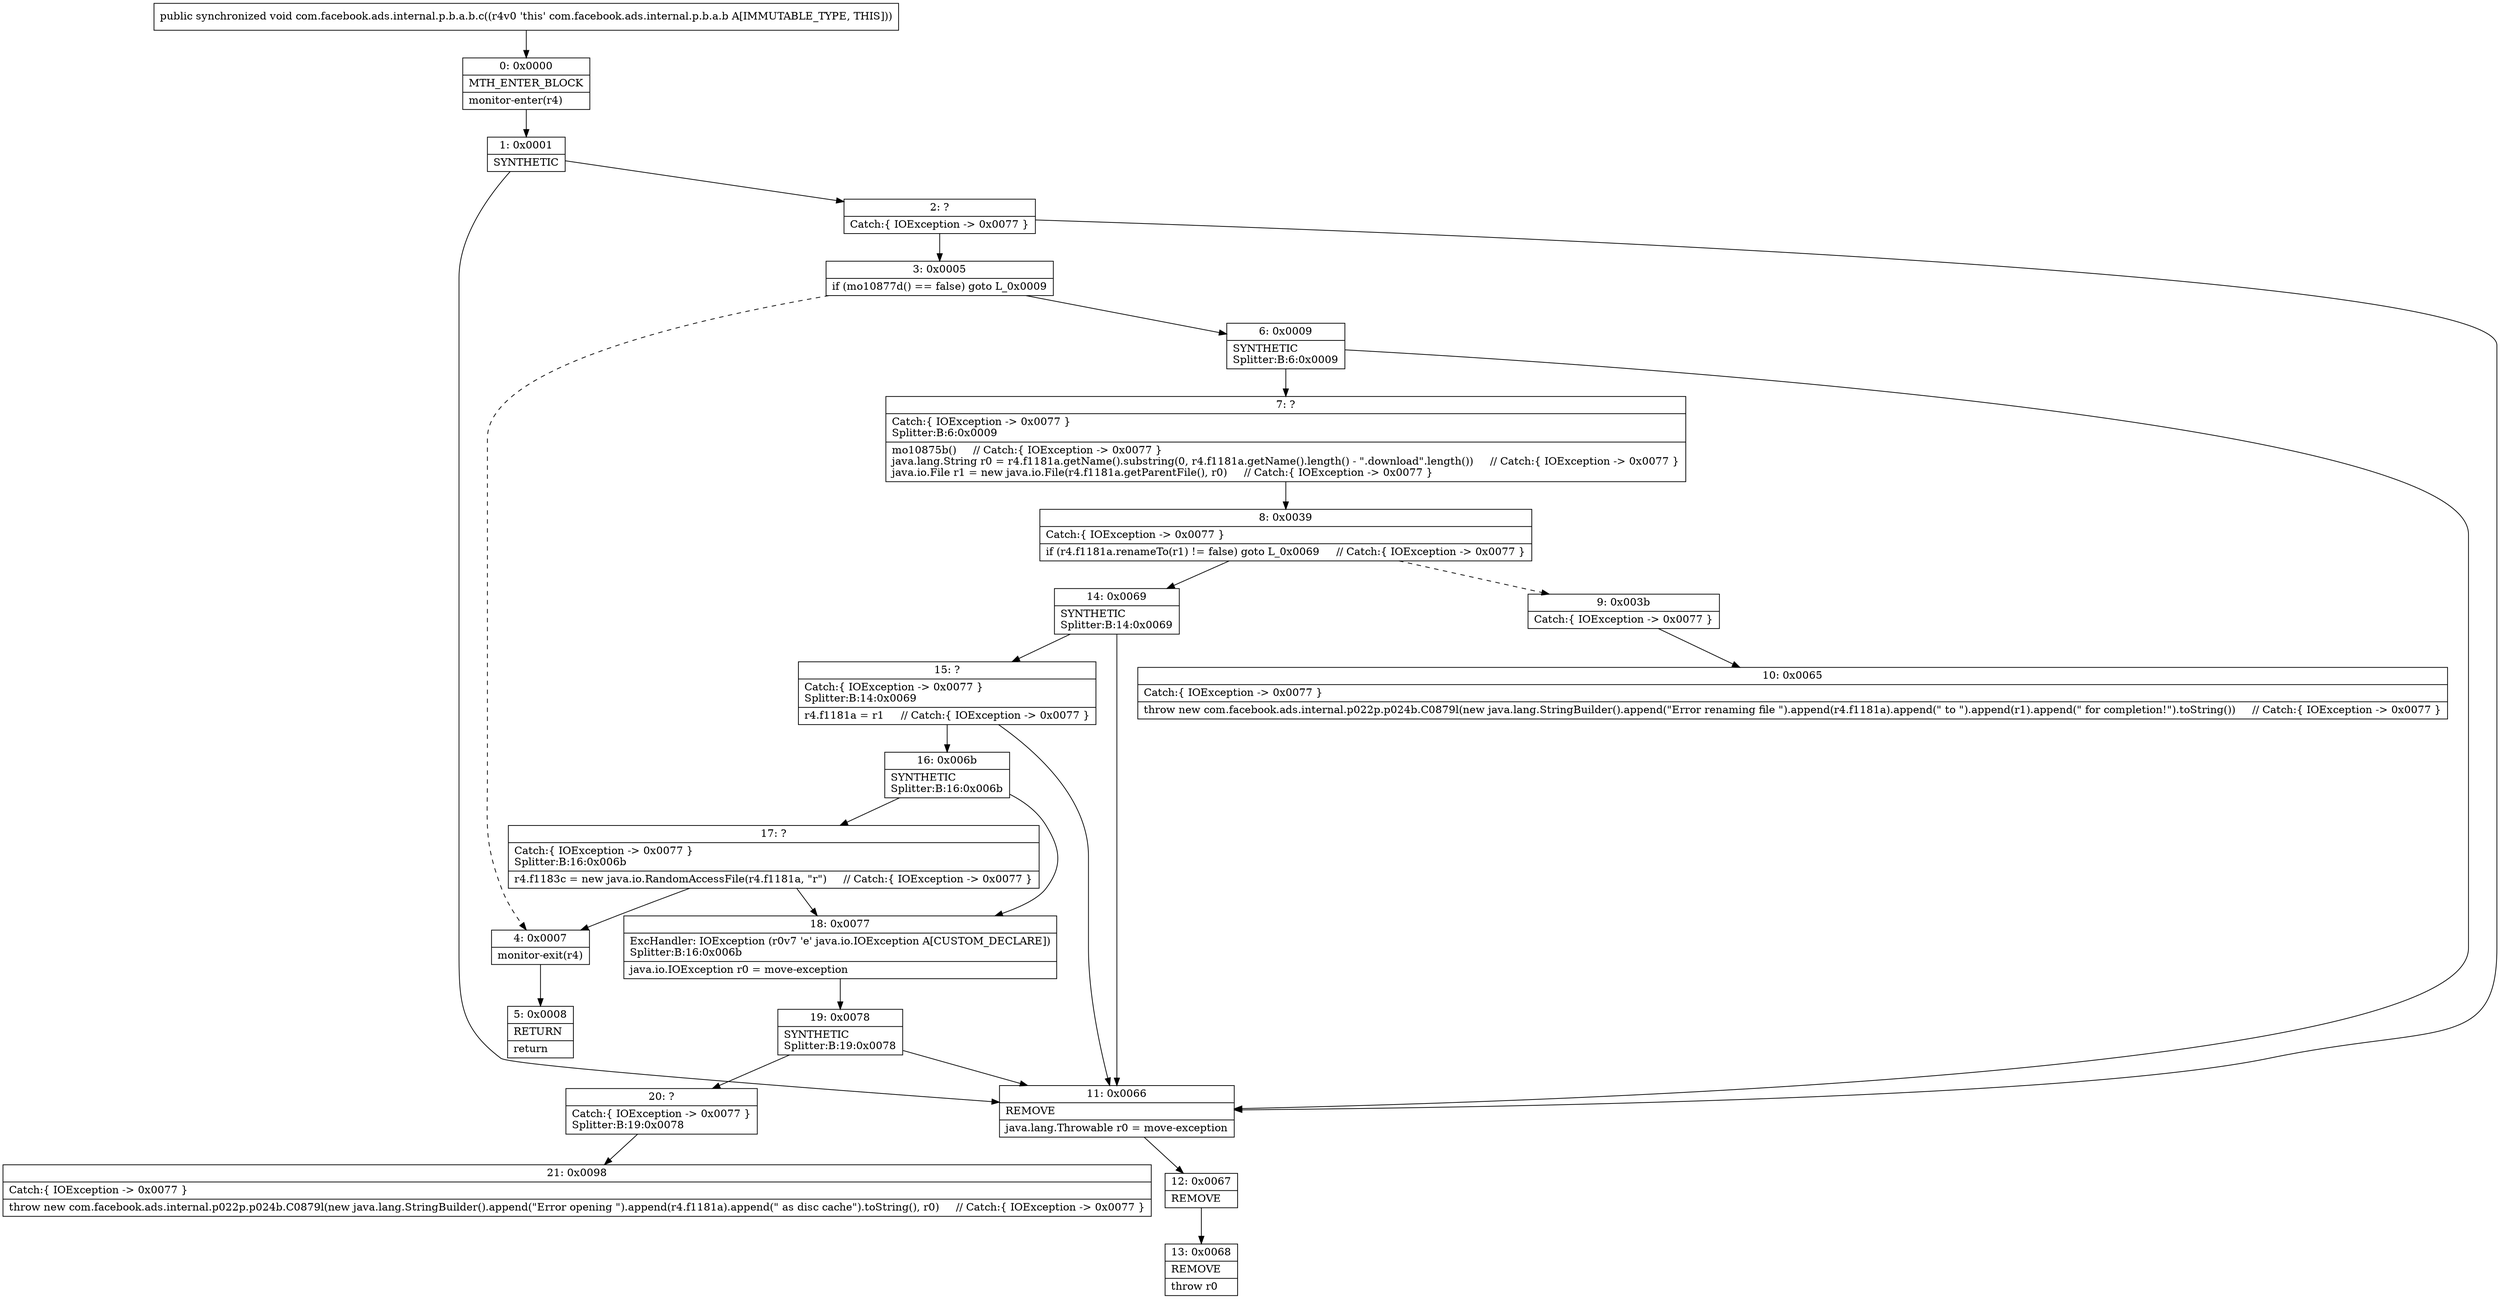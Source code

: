 digraph "CFG forcom.facebook.ads.internal.p.b.a.b.c()V" {
Node_0 [shape=record,label="{0\:\ 0x0000|MTH_ENTER_BLOCK\l|monitor\-enter(r4)\l}"];
Node_1 [shape=record,label="{1\:\ 0x0001|SYNTHETIC\l}"];
Node_2 [shape=record,label="{2\:\ ?|Catch:\{ IOException \-\> 0x0077 \}\l}"];
Node_3 [shape=record,label="{3\:\ 0x0005|if (mo10877d() == false) goto L_0x0009\l}"];
Node_4 [shape=record,label="{4\:\ 0x0007|monitor\-exit(r4)\l}"];
Node_5 [shape=record,label="{5\:\ 0x0008|RETURN\l|return\l}"];
Node_6 [shape=record,label="{6\:\ 0x0009|SYNTHETIC\lSplitter:B:6:0x0009\l}"];
Node_7 [shape=record,label="{7\:\ ?|Catch:\{ IOException \-\> 0x0077 \}\lSplitter:B:6:0x0009\l|mo10875b()     \/\/ Catch:\{ IOException \-\> 0x0077 \}\ljava.lang.String r0 = r4.f1181a.getName().substring(0, r4.f1181a.getName().length() \- \".download\".length())     \/\/ Catch:\{ IOException \-\> 0x0077 \}\ljava.io.File r1 = new java.io.File(r4.f1181a.getParentFile(), r0)     \/\/ Catch:\{ IOException \-\> 0x0077 \}\l}"];
Node_8 [shape=record,label="{8\:\ 0x0039|Catch:\{ IOException \-\> 0x0077 \}\l|if (r4.f1181a.renameTo(r1) != false) goto L_0x0069     \/\/ Catch:\{ IOException \-\> 0x0077 \}\l}"];
Node_9 [shape=record,label="{9\:\ 0x003b|Catch:\{ IOException \-\> 0x0077 \}\l}"];
Node_10 [shape=record,label="{10\:\ 0x0065|Catch:\{ IOException \-\> 0x0077 \}\l|throw new com.facebook.ads.internal.p022p.p024b.C0879l(new java.lang.StringBuilder().append(\"Error renaming file \").append(r4.f1181a).append(\" to \").append(r1).append(\" for completion!\").toString())     \/\/ Catch:\{ IOException \-\> 0x0077 \}\l}"];
Node_11 [shape=record,label="{11\:\ 0x0066|REMOVE\l|java.lang.Throwable r0 = move\-exception\l}"];
Node_12 [shape=record,label="{12\:\ 0x0067|REMOVE\l}"];
Node_13 [shape=record,label="{13\:\ 0x0068|REMOVE\l|throw r0\l}"];
Node_14 [shape=record,label="{14\:\ 0x0069|SYNTHETIC\lSplitter:B:14:0x0069\l}"];
Node_15 [shape=record,label="{15\:\ ?|Catch:\{ IOException \-\> 0x0077 \}\lSplitter:B:14:0x0069\l|r4.f1181a = r1     \/\/ Catch:\{ IOException \-\> 0x0077 \}\l}"];
Node_16 [shape=record,label="{16\:\ 0x006b|SYNTHETIC\lSplitter:B:16:0x006b\l}"];
Node_17 [shape=record,label="{17\:\ ?|Catch:\{ IOException \-\> 0x0077 \}\lSplitter:B:16:0x006b\l|r4.f1183c = new java.io.RandomAccessFile(r4.f1181a, \"r\")     \/\/ Catch:\{ IOException \-\> 0x0077 \}\l}"];
Node_18 [shape=record,label="{18\:\ 0x0077|ExcHandler: IOException (r0v7 'e' java.io.IOException A[CUSTOM_DECLARE])\lSplitter:B:16:0x006b\l|java.io.IOException r0 = move\-exception\l}"];
Node_19 [shape=record,label="{19\:\ 0x0078|SYNTHETIC\lSplitter:B:19:0x0078\l}"];
Node_20 [shape=record,label="{20\:\ ?|Catch:\{ IOException \-\> 0x0077 \}\lSplitter:B:19:0x0078\l}"];
Node_21 [shape=record,label="{21\:\ 0x0098|Catch:\{ IOException \-\> 0x0077 \}\l|throw new com.facebook.ads.internal.p022p.p024b.C0879l(new java.lang.StringBuilder().append(\"Error opening \").append(r4.f1181a).append(\" as disc cache\").toString(), r0)     \/\/ Catch:\{ IOException \-\> 0x0077 \}\l}"];
MethodNode[shape=record,label="{public synchronized void com.facebook.ads.internal.p.b.a.b.c((r4v0 'this' com.facebook.ads.internal.p.b.a.b A[IMMUTABLE_TYPE, THIS])) }"];
MethodNode -> Node_0;
Node_0 -> Node_1;
Node_1 -> Node_2;
Node_1 -> Node_11;
Node_2 -> Node_11;
Node_2 -> Node_3;
Node_3 -> Node_4[style=dashed];
Node_3 -> Node_6;
Node_4 -> Node_5;
Node_6 -> Node_7;
Node_6 -> Node_11;
Node_7 -> Node_8;
Node_8 -> Node_9[style=dashed];
Node_8 -> Node_14;
Node_9 -> Node_10;
Node_11 -> Node_12;
Node_12 -> Node_13;
Node_14 -> Node_15;
Node_14 -> Node_11;
Node_15 -> Node_16;
Node_15 -> Node_11;
Node_16 -> Node_17;
Node_16 -> Node_18;
Node_17 -> Node_18;
Node_17 -> Node_4;
Node_18 -> Node_19;
Node_19 -> Node_20;
Node_19 -> Node_11;
Node_20 -> Node_21;
}

